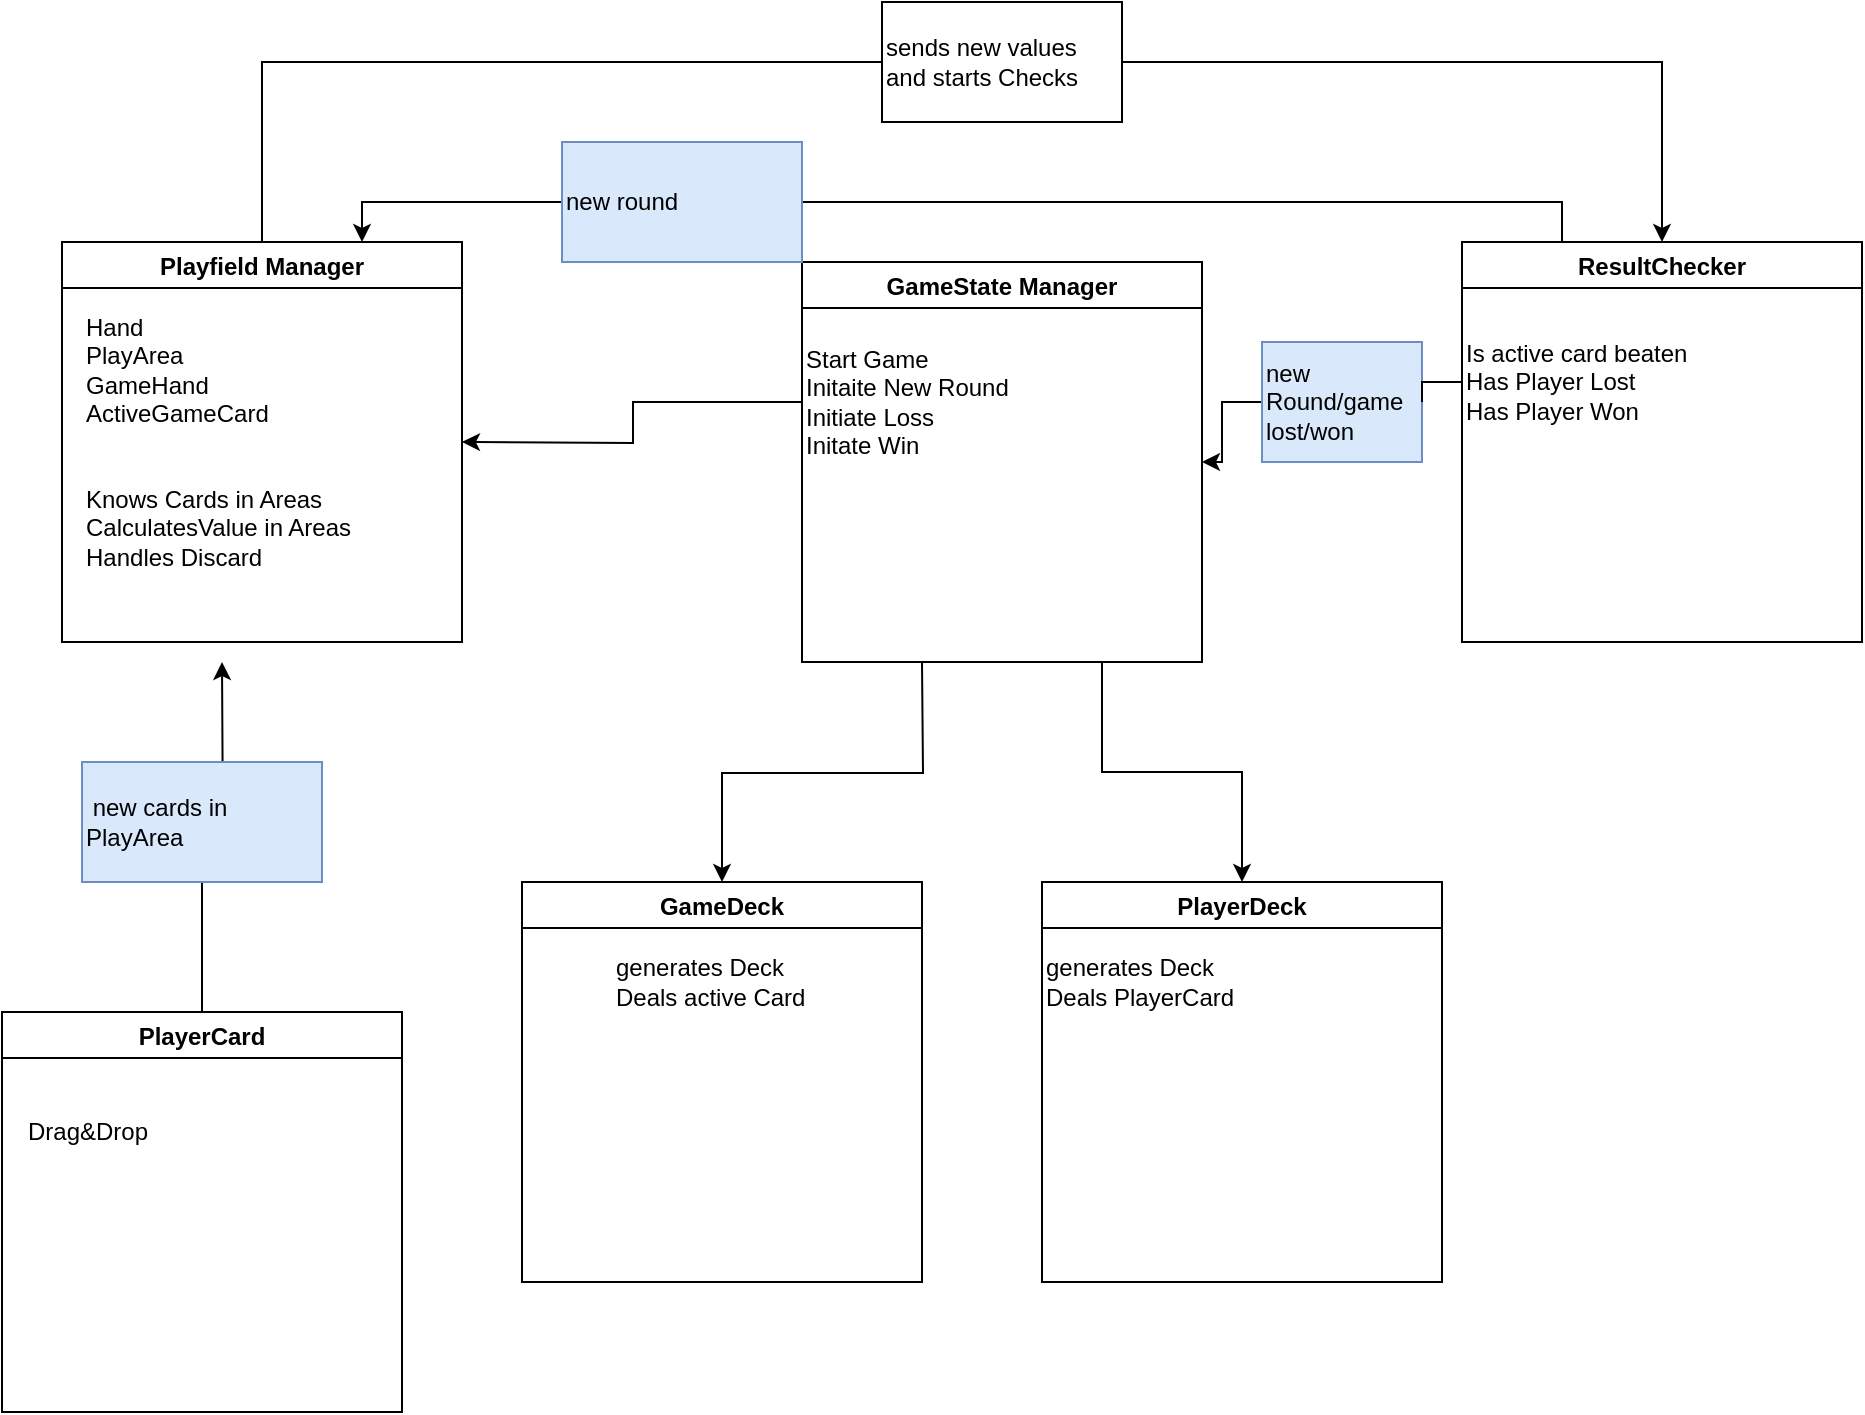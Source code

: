 <mxfile version="14.7.0" type="github">
  <diagram id="_-QoRymWzMuHM28wkELG" name="Page-1">
    <mxGraphModel dx="1939" dy="2239" grid="1" gridSize="10" guides="1" tooltips="1" connect="1" arrows="1" fold="1" page="1" pageScale="1" pageWidth="827" pageHeight="1169" math="0" shadow="0">
      <root>
        <mxCell id="0" />
        <mxCell id="1" parent="0" />
        <mxCell id="eEtxOFFbca_jSoTp24FS-19" style="edgeStyle=orthogonalEdgeStyle;rounded=0;orthogonalLoop=1;jettySize=auto;html=1;entryX=0.5;entryY=0;entryDx=0;entryDy=0;" edge="1" parent="1" source="eEtxOFFbca_jSoTp24FS-1" target="eEtxOFFbca_jSoTp24FS-8">
          <mxGeometry relative="1" as="geometry">
            <Array as="points">
              <mxPoint x="210" />
              <mxPoint x="910" />
            </Array>
          </mxGeometry>
        </mxCell>
        <mxCell id="eEtxOFFbca_jSoTp24FS-1" value="Playfield Manager" style="swimlane;" vertex="1" parent="1">
          <mxGeometry x="110" y="90" width="200" height="200" as="geometry" />
        </mxCell>
        <mxCell id="eEtxOFFbca_jSoTp24FS-2" value="&lt;div&gt;Hand&lt;/div&gt;&lt;div&gt;PlayArea&lt;/div&gt;&lt;div&gt;GameHand&lt;/div&gt;&lt;div&gt;ActiveGameCard&lt;/div&gt;&lt;div&gt;&lt;br&gt;&lt;/div&gt;&lt;div&gt;&lt;br&gt;&lt;/div&gt;&lt;div&gt;Knows Cards in Areas&lt;/div&gt;&lt;div&gt;CalculatesValue in Areas&lt;br&gt;&lt;/div&gt;&lt;div&gt;Handles Discard&lt;br&gt;&lt;/div&gt;" style="text;html=1;align=left;verticalAlign=middle;resizable=0;points=[];autosize=1;strokeColor=none;" vertex="1" parent="eEtxOFFbca_jSoTp24FS-1">
          <mxGeometry x="10" y="35" width="150" height="130" as="geometry" />
        </mxCell>
        <mxCell id="eEtxOFFbca_jSoTp24FS-24" style="edgeStyle=orthogonalEdgeStyle;rounded=0;orthogonalLoop=1;jettySize=auto;html=1;entryX=0.5;entryY=0;entryDx=0;entryDy=0;" edge="1" parent="1" target="eEtxOFFbca_jSoTp24FS-5">
          <mxGeometry relative="1" as="geometry">
            <mxPoint x="540" y="300" as="sourcePoint" />
          </mxGeometry>
        </mxCell>
        <mxCell id="eEtxOFFbca_jSoTp24FS-25" style="edgeStyle=orthogonalEdgeStyle;rounded=0;orthogonalLoop=1;jettySize=auto;html=1;exitX=0.75;exitY=1;exitDx=0;exitDy=0;entryX=0.5;entryY=0;entryDx=0;entryDy=0;" edge="1" parent="1" source="eEtxOFFbca_jSoTp24FS-3" target="eEtxOFFbca_jSoTp24FS-6">
          <mxGeometry relative="1" as="geometry" />
        </mxCell>
        <mxCell id="eEtxOFFbca_jSoTp24FS-3" value="GameState Manager" style="swimlane;" vertex="1" parent="1">
          <mxGeometry x="480" y="100" width="200" height="200" as="geometry" />
        </mxCell>
        <mxCell id="eEtxOFFbca_jSoTp24FS-11" value="&lt;div&gt;Start Game&lt;br&gt;&lt;/div&gt;&lt;div&gt;Initaite New Round&lt;/div&gt;&lt;div&gt;Initiate Loss&lt;/div&gt;&lt;div&gt;Initate Win&lt;br&gt;&lt;/div&gt;" style="text;html=1;strokeColor=none;fillColor=none;align=left;verticalAlign=middle;whiteSpace=wrap;rounded=0;" vertex="1" parent="eEtxOFFbca_jSoTp24FS-3">
          <mxGeometry y="30" width="120" height="80" as="geometry" />
        </mxCell>
        <mxCell id="eEtxOFFbca_jSoTp24FS-5" value="GameDeck" style="swimlane;" vertex="1" parent="1">
          <mxGeometry x="340" y="410" width="200" height="200" as="geometry" />
        </mxCell>
        <mxCell id="eEtxOFFbca_jSoTp24FS-6" value="PlayerDeck" style="swimlane;" vertex="1" parent="1">
          <mxGeometry x="600" y="410" width="200" height="200" as="geometry" />
        </mxCell>
        <mxCell id="eEtxOFFbca_jSoTp24FS-29" style="edgeStyle=orthogonalEdgeStyle;rounded=0;orthogonalLoop=1;jettySize=auto;html=1;exitX=0.25;exitY=0;exitDx=0;exitDy=0;entryX=0.75;entryY=0;entryDx=0;entryDy=0;" edge="1" parent="1" source="eEtxOFFbca_jSoTp24FS-8" target="eEtxOFFbca_jSoTp24FS-1">
          <mxGeometry relative="1" as="geometry" />
        </mxCell>
        <mxCell id="eEtxOFFbca_jSoTp24FS-8" value="ResultChecker" style="swimlane;startSize=23;" vertex="1" parent="1">
          <mxGeometry x="810" y="90" width="200" height="200" as="geometry" />
        </mxCell>
        <mxCell id="eEtxOFFbca_jSoTp24FS-12" value="&lt;div&gt;Is active card beaten&lt;/div&gt;&lt;div&gt;Has Player Lost&lt;/div&gt;&lt;div&gt;Has Player Won&lt;br&gt;&lt;/div&gt;" style="text;html=1;strokeColor=none;fillColor=none;align=left;verticalAlign=middle;whiteSpace=wrap;rounded=0;" vertex="1" parent="eEtxOFFbca_jSoTp24FS-8">
          <mxGeometry y="30" width="120" height="80" as="geometry" />
        </mxCell>
        <mxCell id="eEtxOFFbca_jSoTp24FS-32" style="edgeStyle=orthogonalEdgeStyle;rounded=0;orthogonalLoop=1;jettySize=auto;html=1;" edge="1" parent="1" source="eEtxOFFbca_jSoTp24FS-13">
          <mxGeometry relative="1" as="geometry">
            <mxPoint x="190" y="300" as="targetPoint" />
          </mxGeometry>
        </mxCell>
        <mxCell id="eEtxOFFbca_jSoTp24FS-13" value="PlayerCard" style="swimlane;" vertex="1" parent="1">
          <mxGeometry x="80" y="475" width="200" height="200" as="geometry" />
        </mxCell>
        <mxCell id="eEtxOFFbca_jSoTp24FS-15" value="Drag&amp;amp;Drop" style="text;html=1;strokeColor=none;fillColor=none;align=center;verticalAlign=middle;whiteSpace=wrap;rounded=0;" vertex="1" parent="eEtxOFFbca_jSoTp24FS-13">
          <mxGeometry x="23" y="50" width="40" height="20" as="geometry" />
        </mxCell>
        <mxCell id="eEtxOFFbca_jSoTp24FS-17" style="edgeStyle=orthogonalEdgeStyle;rounded=0;orthogonalLoop=1;jettySize=auto;html=1;entryX=1;entryY=0.5;entryDx=0;entryDy=0;startArrow=none;" edge="1" parent="1" source="eEtxOFFbca_jSoTp24FS-27" target="eEtxOFFbca_jSoTp24FS-3">
          <mxGeometry relative="1" as="geometry" />
        </mxCell>
        <mxCell id="eEtxOFFbca_jSoTp24FS-18" style="edgeStyle=orthogonalEdgeStyle;rounded=0;orthogonalLoop=1;jettySize=auto;html=1;" edge="1" parent="1" source="eEtxOFFbca_jSoTp24FS-11">
          <mxGeometry relative="1" as="geometry">
            <mxPoint x="310" y="190" as="targetPoint" />
          </mxGeometry>
        </mxCell>
        <mxCell id="eEtxOFFbca_jSoTp24FS-20" value="sends new values and starts Checks" style="rounded=0;whiteSpace=wrap;html=1;align=left;" vertex="1" parent="1">
          <mxGeometry x="520" y="-30" width="120" height="60" as="geometry" />
        </mxCell>
        <mxCell id="eEtxOFFbca_jSoTp24FS-21" value="&amp;nbsp;new cards in PlayArea" style="rounded=0;whiteSpace=wrap;html=1;align=left;fillColor=#dae8fc;strokeColor=#6c8ebf;" vertex="1" parent="1">
          <mxGeometry x="120" y="350" width="120" height="60" as="geometry" />
        </mxCell>
        <mxCell id="eEtxOFFbca_jSoTp24FS-22" value="&lt;div&gt;generates Deck&lt;/div&gt;&lt;div&gt;Deals active Card&lt;br&gt;&lt;/div&gt;" style="text;html=1;align=left;verticalAlign=middle;resizable=0;points=[];autosize=1;strokeColor=none;" vertex="1" parent="1">
          <mxGeometry x="385" y="445" width="110" height="30" as="geometry" />
        </mxCell>
        <mxCell id="eEtxOFFbca_jSoTp24FS-23" value="&lt;div&gt;generates Deck&lt;/div&gt;&lt;div&gt;Deals PlayerCard&lt;br&gt;&lt;/div&gt;" style="text;html=1;align=left;verticalAlign=middle;resizable=0;points=[];autosize=1;strokeColor=none;" vertex="1" parent="1">
          <mxGeometry x="600" y="445" width="110" height="30" as="geometry" />
        </mxCell>
        <mxCell id="eEtxOFFbca_jSoTp24FS-26" value="new round" style="rounded=0;whiteSpace=wrap;html=1;align=left;fillColor=#dae8fc;strokeColor=#6c8ebf;" vertex="1" parent="1">
          <mxGeometry x="360" y="40" width="120" height="60" as="geometry" />
        </mxCell>
        <mxCell id="eEtxOFFbca_jSoTp24FS-27" value="new Round/game lost/won" style="rounded=0;whiteSpace=wrap;html=1;align=left;fillColor=#dae8fc;strokeColor=#6c8ebf;" vertex="1" parent="1">
          <mxGeometry x="710" y="140" width="80" height="60" as="geometry" />
        </mxCell>
        <mxCell id="eEtxOFFbca_jSoTp24FS-28" value="" style="edgeStyle=orthogonalEdgeStyle;rounded=0;orthogonalLoop=1;jettySize=auto;html=1;entryX=1;entryY=0.5;entryDx=0;entryDy=0;endArrow=none;" edge="1" parent="1" source="eEtxOFFbca_jSoTp24FS-12" target="eEtxOFFbca_jSoTp24FS-27">
          <mxGeometry relative="1" as="geometry">
            <mxPoint x="810" y="160" as="sourcePoint" />
            <mxPoint x="680" y="200" as="targetPoint" />
          </mxGeometry>
        </mxCell>
      </root>
    </mxGraphModel>
  </diagram>
</mxfile>
